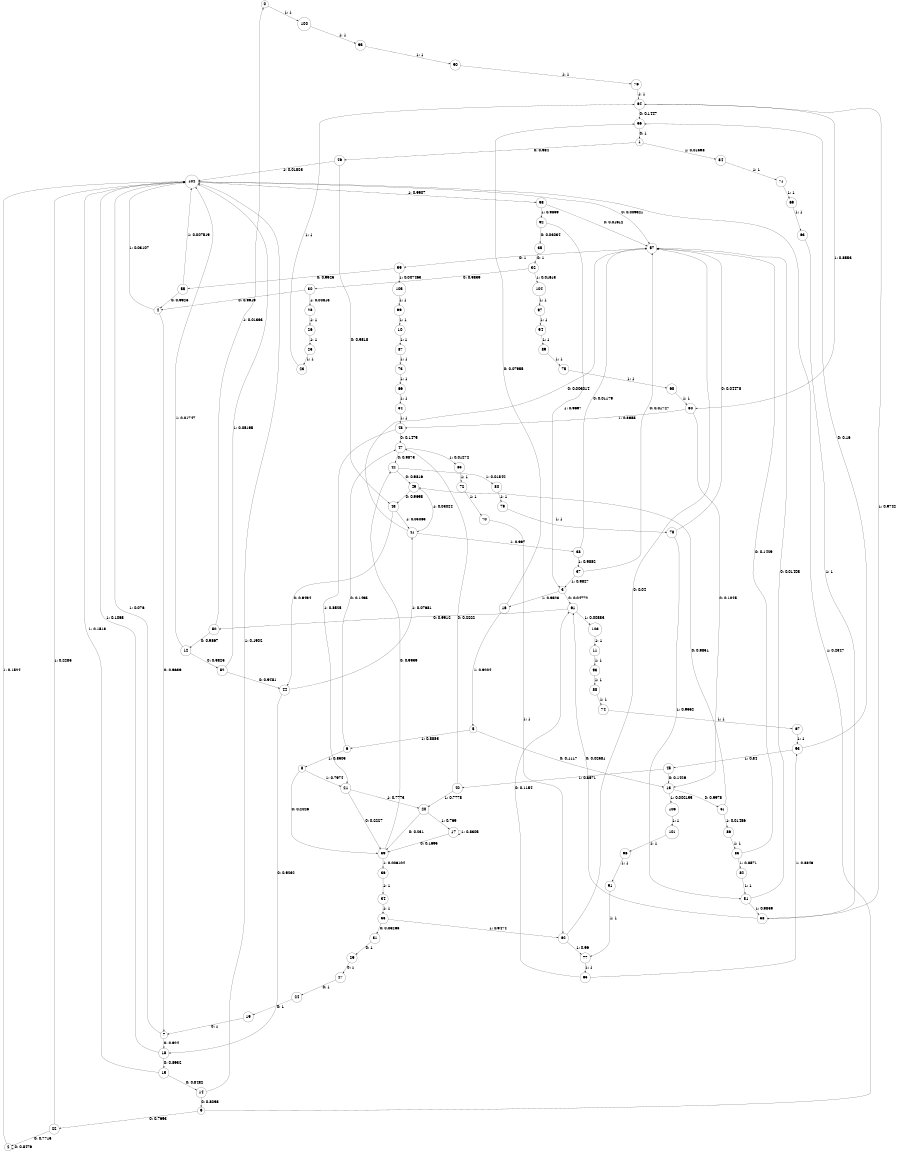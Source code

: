 digraph "ch3_face_source_L13" {
size = "6,8.5";
ratio = "fill";
node [shape = circle];
node [fontsize = 24];
edge [fontsize = 24];
0 -> 100 [label = "1: 1        "];
1 -> 46 [label = "0: 0.984    "];
1 -> 84 [label = "1: 0.01598  "];
2 -> 2 [label = "0: 0.8476   "];
2 -> 102 [label = "1: 0.1524   "];
3 -> 61 [label = "0: 0.04772  "];
3 -> 16 [label = "1: 0.9523   "];
4 -> 7 [label = "0: 0.9689   "];
4 -> 102 [label = "1: 0.03107  "];
5 -> 13 [label = "0: 0.1117   "];
5 -> 6 [label = "1: 0.8883   "];
6 -> 47 [label = "0: 0.1495   "];
6 -> 8 [label = "1: 0.8505   "];
7 -> 18 [label = "0: 0.924    "];
7 -> 102 [label = "1: 0.076    "];
8 -> 39 [label = "0: 0.2026   "];
8 -> 21 [label = "1: 0.7974   "];
9 -> 22 [label = "0: 0.7653   "];
9 -> 102 [label = "1: 0.2347   "];
10 -> 87 [label = "1: 1        "];
11 -> 93 [label = "1: 1        "];
12 -> 52 [label = "0: 0.9825   "];
12 -> 102 [label = "1: 0.01747  "];
13 -> 51 [label = "0: 0.9978   "];
13 -> 106 [label = "1: 0.002155  "];
14 -> 9 [label = "0: 0.8098   "];
14 -> 102 [label = "1: 0.1902   "];
15 -> 14 [label = "0: 0.8482   "];
15 -> 102 [label = "1: 0.1518   "];
16 -> 56 [label = "0: 0.07955  "];
16 -> 5 [label = "1: 0.9204   "];
17 -> 39 [label = "0: 0.1695   "];
17 -> 17 [label = "1: 0.8305   "];
18 -> 15 [label = "0: 0.8932   "];
18 -> 102 [label = "1: 0.1068   "];
19 -> 7 [label = "0: 1        "];
20 -> 39 [label = "0: 0.231    "];
20 -> 17 [label = "1: 0.769    "];
21 -> 39 [label = "0: 0.2227   "];
21 -> 20 [label = "1: 0.7773   "];
22 -> 2 [label = "0: 0.7715   "];
22 -> 102 [label = "1: 0.2285   "];
23 -> 64 [label = "1: 1        "];
24 -> 19 [label = "0: 1        "];
25 -> 23 [label = "1: 1        "];
26 -> 25 [label = "1: 1        "];
27 -> 24 [label = "0: 1        "];
28 -> 26 [label = "1: 1        "];
29 -> 27 [label = "0: 1        "];
30 -> 4 [label = "0: 0.9919   "];
30 -> 28 [label = "1: 0.00813  "];
31 -> 29 [label = "0: 1        "];
32 -> 30 [label = "0: 0.9839   "];
32 -> 104 [label = "1: 0.01613  "];
33 -> 31 [label = "0: 0.05263  "];
33 -> 62 [label = "1: 0.9474   "];
34 -> 33 [label = "1: 1        "];
35 -> 32 [label = "0: 1        "];
36 -> 34 [label = "1: 1        "];
37 -> 57 [label = "0: 0.01727  "];
37 -> 3 [label = "1: 0.9827   "];
38 -> 57 [label = "0: 0.01179  "];
38 -> 37 [label = "1: 0.9882   "];
39 -> 42 [label = "0: 0.9939   "];
39 -> 36 [label = "1: 0.006104  "];
40 -> 47 [label = "0: 0.2222   "];
40 -> 20 [label = "1: 0.7778   "];
41 -> 57 [label = "0: 0.003014  "];
41 -> 38 [label = "1: 0.997    "];
42 -> 49 [label = "0: 0.9816   "];
42 -> 80 [label = "1: 0.01842  "];
43 -> 44 [label = "0: 0.9494   "];
43 -> 41 [label = "1: 0.05063  "];
44 -> 18 [label = "0: 0.9232   "];
44 -> 41 [label = "1: 0.07681  "];
45 -> 13 [label = "0: 0.1429   "];
45 -> 40 [label = "1: 0.8571   "];
46 -> 43 [label = "0: 0.9818   "];
46 -> 102 [label = "1: 0.01823  "];
47 -> 42 [label = "0: 0.9873   "];
47 -> 85 [label = "1: 0.01272  "];
48 -> 47 [label = "0: 0.1475   "];
48 -> 21 [label = "1: 0.8525   "];
49 -> 43 [label = "0: 0.9698   "];
49 -> 41 [label = "1: 0.03024  "];
50 -> 12 [label = "0: 0.9867   "];
50 -> 0 [label = "1: 0.01333  "];
51 -> 49 [label = "0: 0.9851   "];
51 -> 86 [label = "1: 0.01486  "];
52 -> 44 [label = "0: 0.9481   "];
52 -> 102 [label = "1: 0.05195  "];
53 -> 56 [label = "0: 0.16     "];
53 -> 45 [label = "1: 0.84     "];
54 -> 48 [label = "1: 1        "];
55 -> 4 [label = "0: 0.9925   "];
55 -> 102 [label = "1: 0.007519  "];
56 -> 1 [label = "0: 1        "];
57 -> 59 [label = "0: 1        "];
58 -> 61 [label = "0: 0.02581  "];
58 -> 64 [label = "1: 0.9742   "];
59 -> 55 [label = "0: 0.9925   "];
59 -> 105 [label = "1: 0.007463  "];
60 -> 13 [label = "0: 0.1045   "];
60 -> 48 [label = "1: 0.8955   "];
61 -> 50 [label = "0: 0.9912   "];
61 -> 103 [label = "1: 0.00883  "];
62 -> 57 [label = "0: 0.04     "];
62 -> 77 [label = "1: 0.96     "];
63 -> 58 [label = "1: 1        "];
64 -> 56 [label = "0: 0.1447   "];
64 -> 60 [label = "1: 0.8553   "];
65 -> 61 [label = "0: 0.1154   "];
65 -> 53 [label = "1: 0.8846   "];
66 -> 54 [label = "1: 1        "];
67 -> 53 [label = "1: 1        "];
68 -> 60 [label = "1: 1        "];
69 -> 63 [label = "1: 1        "];
70 -> 62 [label = "1: 1        "];
71 -> 69 [label = "1: 1        "];
72 -> 70 [label = "1: 1        "];
73 -> 66 [label = "1: 1        "];
74 -> 67 [label = "1: 1        "];
75 -> 68 [label = "1: 1        "];
76 -> 64 [label = "1: 1        "];
77 -> 65 [label = "1: 1        "];
78 -> 57 [label = "0: 0.04478  "];
78 -> 81 [label = "1: 0.9552   "];
79 -> 78 [label = "1: 1        "];
80 -> 79 [label = "1: 1        "];
81 -> 57 [label = "0: 0.01408  "];
81 -> 58 [label = "1: 0.9859   "];
82 -> 81 [label = "1: 1        "];
83 -> 57 [label = "0: 0.1429   "];
83 -> 82 [label = "1: 0.8571   "];
84 -> 71 [label = "1: 1        "];
85 -> 72 [label = "1: 1        "];
86 -> 83 [label = "1: 1        "];
87 -> 73 [label = "1: 1        "];
88 -> 74 [label = "1: 1        "];
89 -> 75 [label = "1: 1        "];
90 -> 76 [label = "1: 1        "];
91 -> 77 [label = "1: 1        "];
92 -> 35 [label = "0: 0.03034  "];
92 -> 3 [label = "1: 0.9697   "];
93 -> 88 [label = "1: 1        "];
94 -> 89 [label = "1: 1        "];
95 -> 90 [label = "1: 1        "];
96 -> 91 [label = "1: 1        "];
97 -> 94 [label = "1: 1        "];
98 -> 57 [label = "0: 0.01612  "];
98 -> 92 [label = "1: 0.9839   "];
99 -> 10 [label = "1: 1        "];
100 -> 95 [label = "1: 1        "];
101 -> 96 [label = "1: 1        "];
102 -> 57 [label = "0: 0.009321  "];
102 -> 98 [label = "1: 0.9907   "];
103 -> 11 [label = "1: 1        "];
104 -> 97 [label = "1: 1        "];
105 -> 99 [label = "1: 1        "];
106 -> 101 [label = "1: 1        "];
}